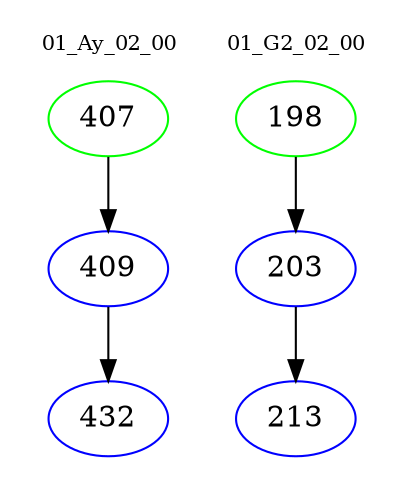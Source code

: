 digraph{
subgraph cluster_0 {
color = white
label = "01_Ay_02_00";
fontsize=10;
T0_407 [label="407", color="green"]
T0_407 -> T0_409 [color="black"]
T0_409 [label="409", color="blue"]
T0_409 -> T0_432 [color="black"]
T0_432 [label="432", color="blue"]
}
subgraph cluster_1 {
color = white
label = "01_G2_02_00";
fontsize=10;
T1_198 [label="198", color="green"]
T1_198 -> T1_203 [color="black"]
T1_203 [label="203", color="blue"]
T1_203 -> T1_213 [color="black"]
T1_213 [label="213", color="blue"]
}
}
